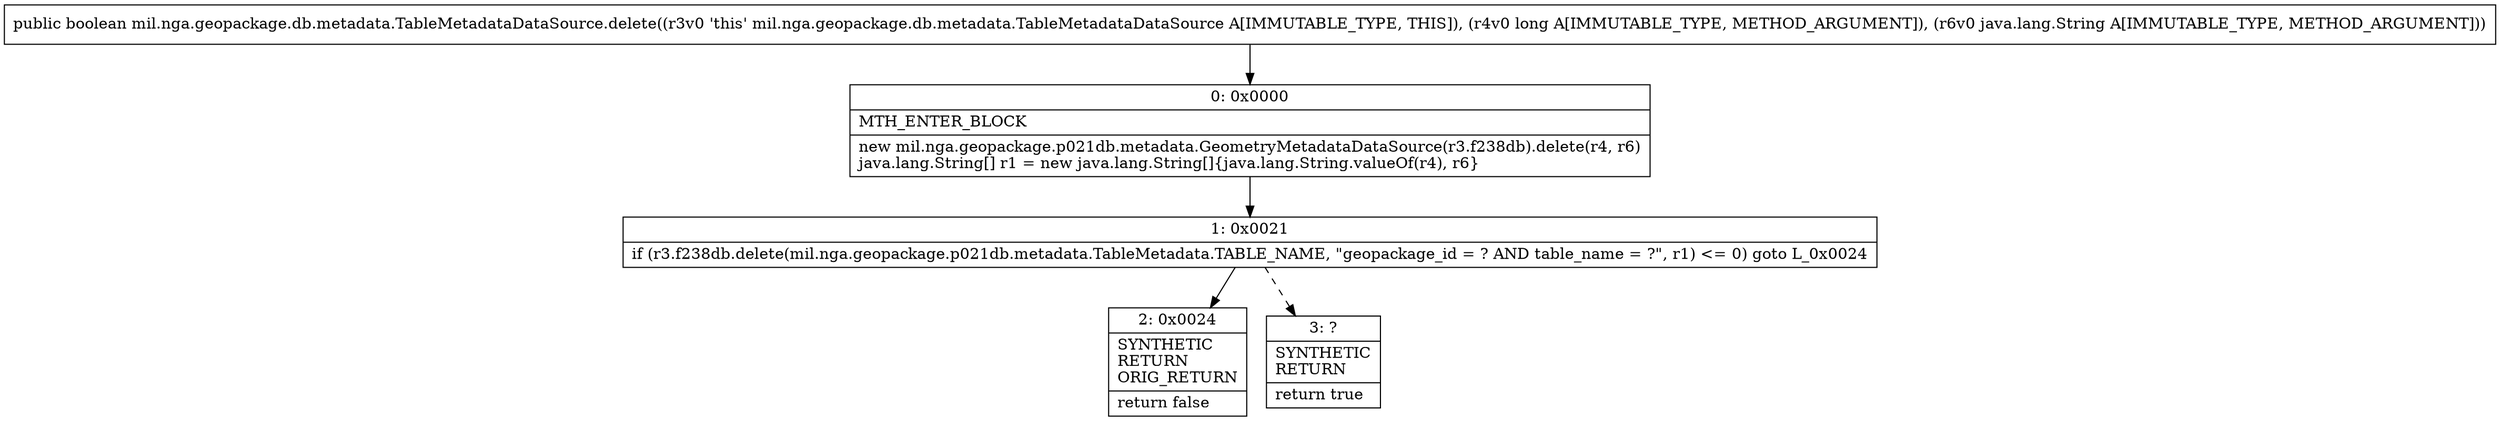 digraph "CFG formil.nga.geopackage.db.metadata.TableMetadataDataSource.delete(JLjava\/lang\/String;)Z" {
Node_0 [shape=record,label="{0\:\ 0x0000|MTH_ENTER_BLOCK\l|new mil.nga.geopackage.p021db.metadata.GeometryMetadataDataSource(r3.f238db).delete(r4, r6)\ljava.lang.String[] r1 = new java.lang.String[]\{java.lang.String.valueOf(r4), r6\}\l}"];
Node_1 [shape=record,label="{1\:\ 0x0021|if (r3.f238db.delete(mil.nga.geopackage.p021db.metadata.TableMetadata.TABLE_NAME, \"geopackage_id = ? AND table_name = ?\", r1) \<= 0) goto L_0x0024\l}"];
Node_2 [shape=record,label="{2\:\ 0x0024|SYNTHETIC\lRETURN\lORIG_RETURN\l|return false\l}"];
Node_3 [shape=record,label="{3\:\ ?|SYNTHETIC\lRETURN\l|return true\l}"];
MethodNode[shape=record,label="{public boolean mil.nga.geopackage.db.metadata.TableMetadataDataSource.delete((r3v0 'this' mil.nga.geopackage.db.metadata.TableMetadataDataSource A[IMMUTABLE_TYPE, THIS]), (r4v0 long A[IMMUTABLE_TYPE, METHOD_ARGUMENT]), (r6v0 java.lang.String A[IMMUTABLE_TYPE, METHOD_ARGUMENT])) }"];
MethodNode -> Node_0;
Node_0 -> Node_1;
Node_1 -> Node_2;
Node_1 -> Node_3[style=dashed];
}


